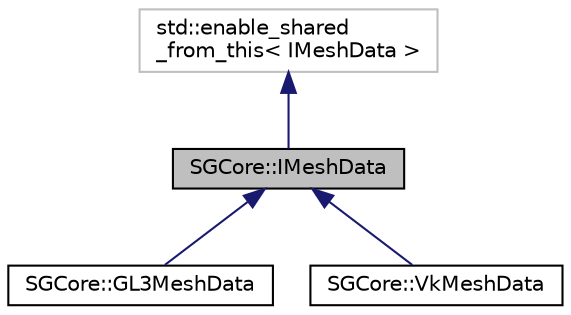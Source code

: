 digraph "SGCore::IMeshData"
{
 // LATEX_PDF_SIZE
  edge [fontname="Helvetica",fontsize="10",labelfontname="Helvetica",labelfontsize="10"];
  node [fontname="Helvetica",fontsize="10",shape=record];
  Node1 [label="SGCore::IMeshData",height=0.2,width=0.4,color="black", fillcolor="grey75", style="filled", fontcolor="black",tooltip=" "];
  Node2 -> Node1 [dir="back",color="midnightblue",fontsize="10",style="solid"];
  Node2 [label="std::enable_shared\l_from_this\< IMeshData \>",height=0.2,width=0.4,color="grey75", fillcolor="white", style="filled",tooltip=" "];
  Node1 -> Node3 [dir="back",color="midnightblue",fontsize="10",style="solid"];
  Node3 [label="SGCore::GL3MeshData",height=0.2,width=0.4,color="black", fillcolor="white", style="filled",URL="$classSGCore_1_1GL3MeshData.html",tooltip=" "];
  Node1 -> Node4 [dir="back",color="midnightblue",fontsize="10",style="solid"];
  Node4 [label="SGCore::VkMeshData",height=0.2,width=0.4,color="black", fillcolor="white", style="filled",URL="$classSGCore_1_1VkMeshData.html",tooltip=" "];
}
